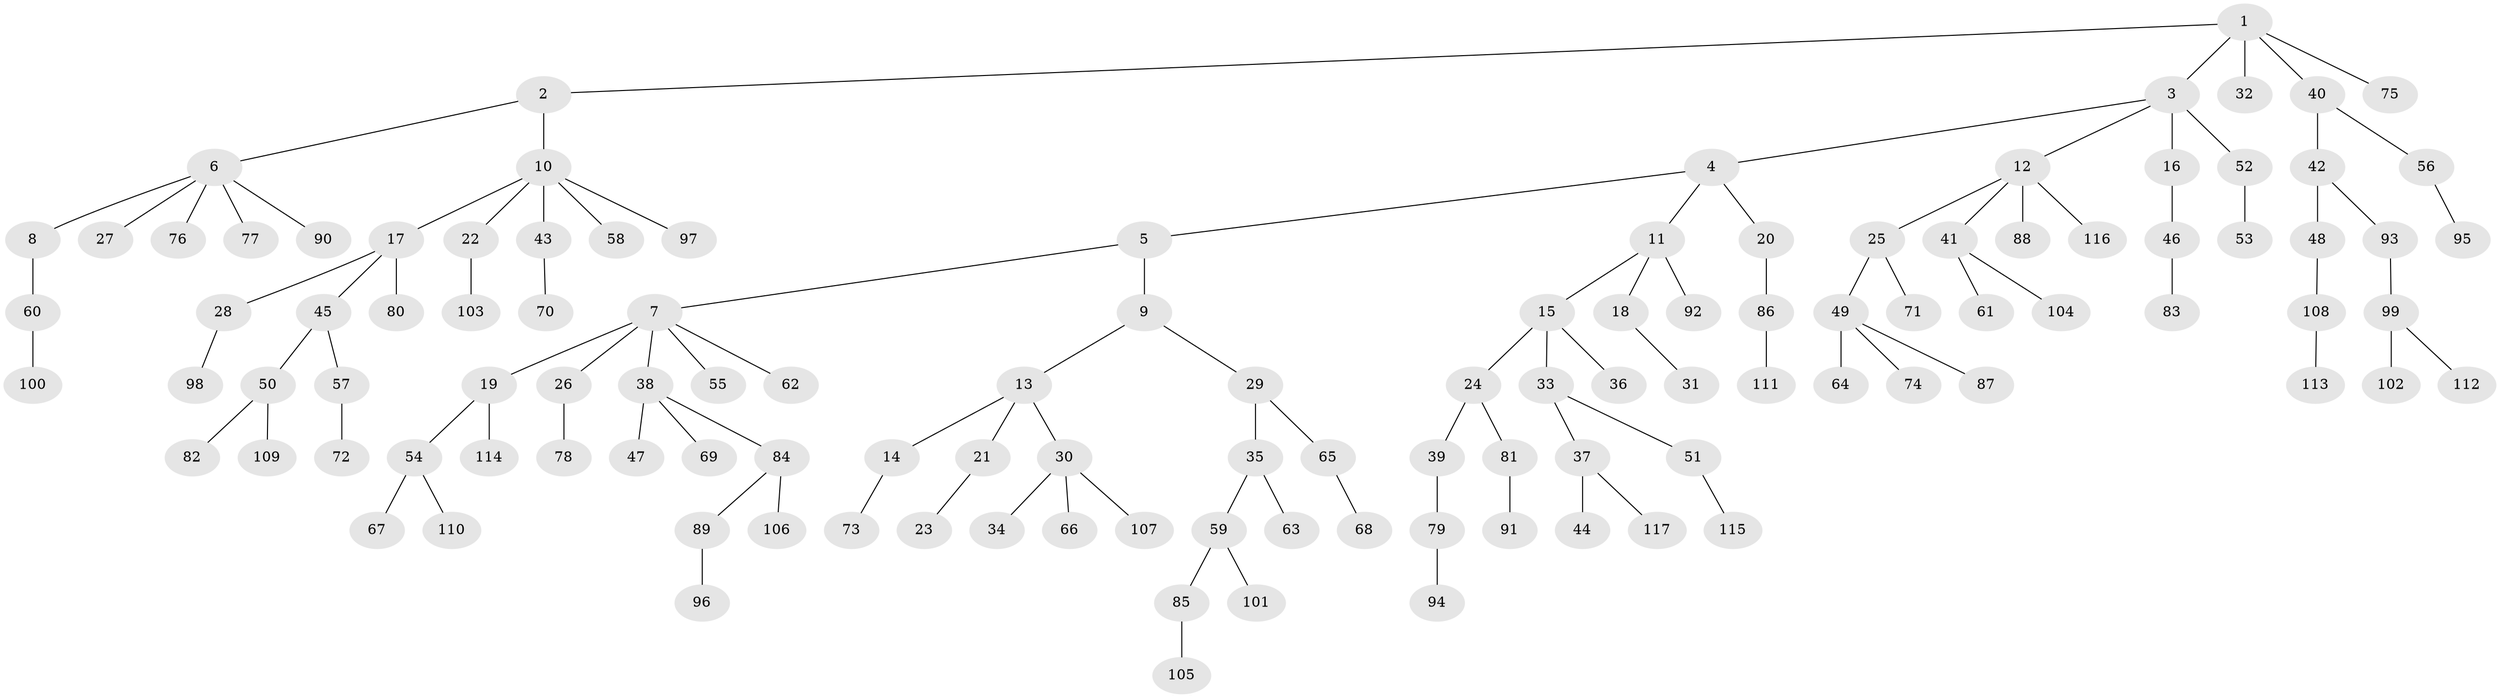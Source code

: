 // coarse degree distribution, {6: 0.0375, 8: 0.025, 4: 0.0125, 5: 0.025, 2: 0.2, 3: 0.1375, 1: 0.5625}
// Generated by graph-tools (version 1.1) at 2025/52/02/27/25 19:52:13]
// undirected, 117 vertices, 116 edges
graph export_dot {
graph [start="1"]
  node [color=gray90,style=filled];
  1;
  2;
  3;
  4;
  5;
  6;
  7;
  8;
  9;
  10;
  11;
  12;
  13;
  14;
  15;
  16;
  17;
  18;
  19;
  20;
  21;
  22;
  23;
  24;
  25;
  26;
  27;
  28;
  29;
  30;
  31;
  32;
  33;
  34;
  35;
  36;
  37;
  38;
  39;
  40;
  41;
  42;
  43;
  44;
  45;
  46;
  47;
  48;
  49;
  50;
  51;
  52;
  53;
  54;
  55;
  56;
  57;
  58;
  59;
  60;
  61;
  62;
  63;
  64;
  65;
  66;
  67;
  68;
  69;
  70;
  71;
  72;
  73;
  74;
  75;
  76;
  77;
  78;
  79;
  80;
  81;
  82;
  83;
  84;
  85;
  86;
  87;
  88;
  89;
  90;
  91;
  92;
  93;
  94;
  95;
  96;
  97;
  98;
  99;
  100;
  101;
  102;
  103;
  104;
  105;
  106;
  107;
  108;
  109;
  110;
  111;
  112;
  113;
  114;
  115;
  116;
  117;
  1 -- 2;
  1 -- 3;
  1 -- 32;
  1 -- 40;
  1 -- 75;
  2 -- 6;
  2 -- 10;
  3 -- 4;
  3 -- 12;
  3 -- 16;
  3 -- 52;
  4 -- 5;
  4 -- 11;
  4 -- 20;
  5 -- 7;
  5 -- 9;
  6 -- 8;
  6 -- 27;
  6 -- 76;
  6 -- 77;
  6 -- 90;
  7 -- 19;
  7 -- 26;
  7 -- 38;
  7 -- 55;
  7 -- 62;
  8 -- 60;
  9 -- 13;
  9 -- 29;
  10 -- 17;
  10 -- 22;
  10 -- 43;
  10 -- 58;
  10 -- 97;
  11 -- 15;
  11 -- 18;
  11 -- 92;
  12 -- 25;
  12 -- 41;
  12 -- 88;
  12 -- 116;
  13 -- 14;
  13 -- 21;
  13 -- 30;
  14 -- 73;
  15 -- 24;
  15 -- 33;
  15 -- 36;
  16 -- 46;
  17 -- 28;
  17 -- 45;
  17 -- 80;
  18 -- 31;
  19 -- 54;
  19 -- 114;
  20 -- 86;
  21 -- 23;
  22 -- 103;
  24 -- 39;
  24 -- 81;
  25 -- 49;
  25 -- 71;
  26 -- 78;
  28 -- 98;
  29 -- 35;
  29 -- 65;
  30 -- 34;
  30 -- 66;
  30 -- 107;
  33 -- 37;
  33 -- 51;
  35 -- 59;
  35 -- 63;
  37 -- 44;
  37 -- 117;
  38 -- 47;
  38 -- 69;
  38 -- 84;
  39 -- 79;
  40 -- 42;
  40 -- 56;
  41 -- 61;
  41 -- 104;
  42 -- 48;
  42 -- 93;
  43 -- 70;
  45 -- 50;
  45 -- 57;
  46 -- 83;
  48 -- 108;
  49 -- 64;
  49 -- 74;
  49 -- 87;
  50 -- 82;
  50 -- 109;
  51 -- 115;
  52 -- 53;
  54 -- 67;
  54 -- 110;
  56 -- 95;
  57 -- 72;
  59 -- 85;
  59 -- 101;
  60 -- 100;
  65 -- 68;
  79 -- 94;
  81 -- 91;
  84 -- 89;
  84 -- 106;
  85 -- 105;
  86 -- 111;
  89 -- 96;
  93 -- 99;
  99 -- 102;
  99 -- 112;
  108 -- 113;
}
